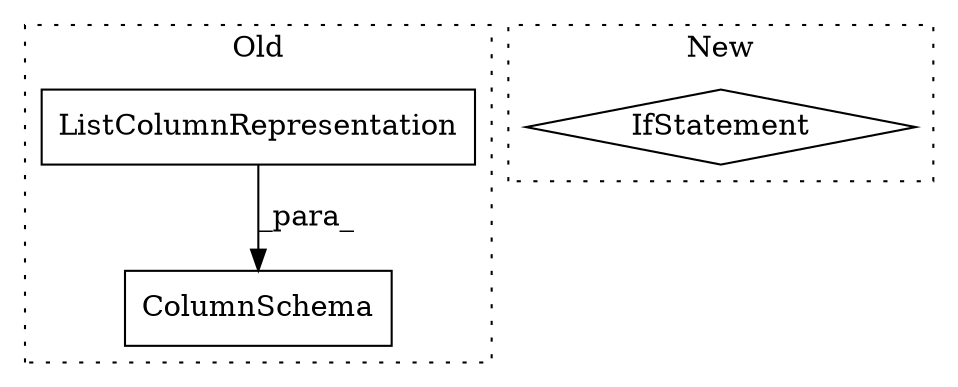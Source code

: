 digraph G {
subgraph cluster0 {
1 [label="ListColumnRepresentation" a="32" s="828" l="26" shape="box"];
3 [label="ColumnSchema" a="32" s="717,854" l="13,1" shape="box"];
label = "Old";
style="dotted";
}
subgraph cluster1 {
2 [label="IfStatement" a="25" s="1843,1869" l="4,2" shape="diamond"];
label = "New";
style="dotted";
}
1 -> 3 [label="_para_"];
}